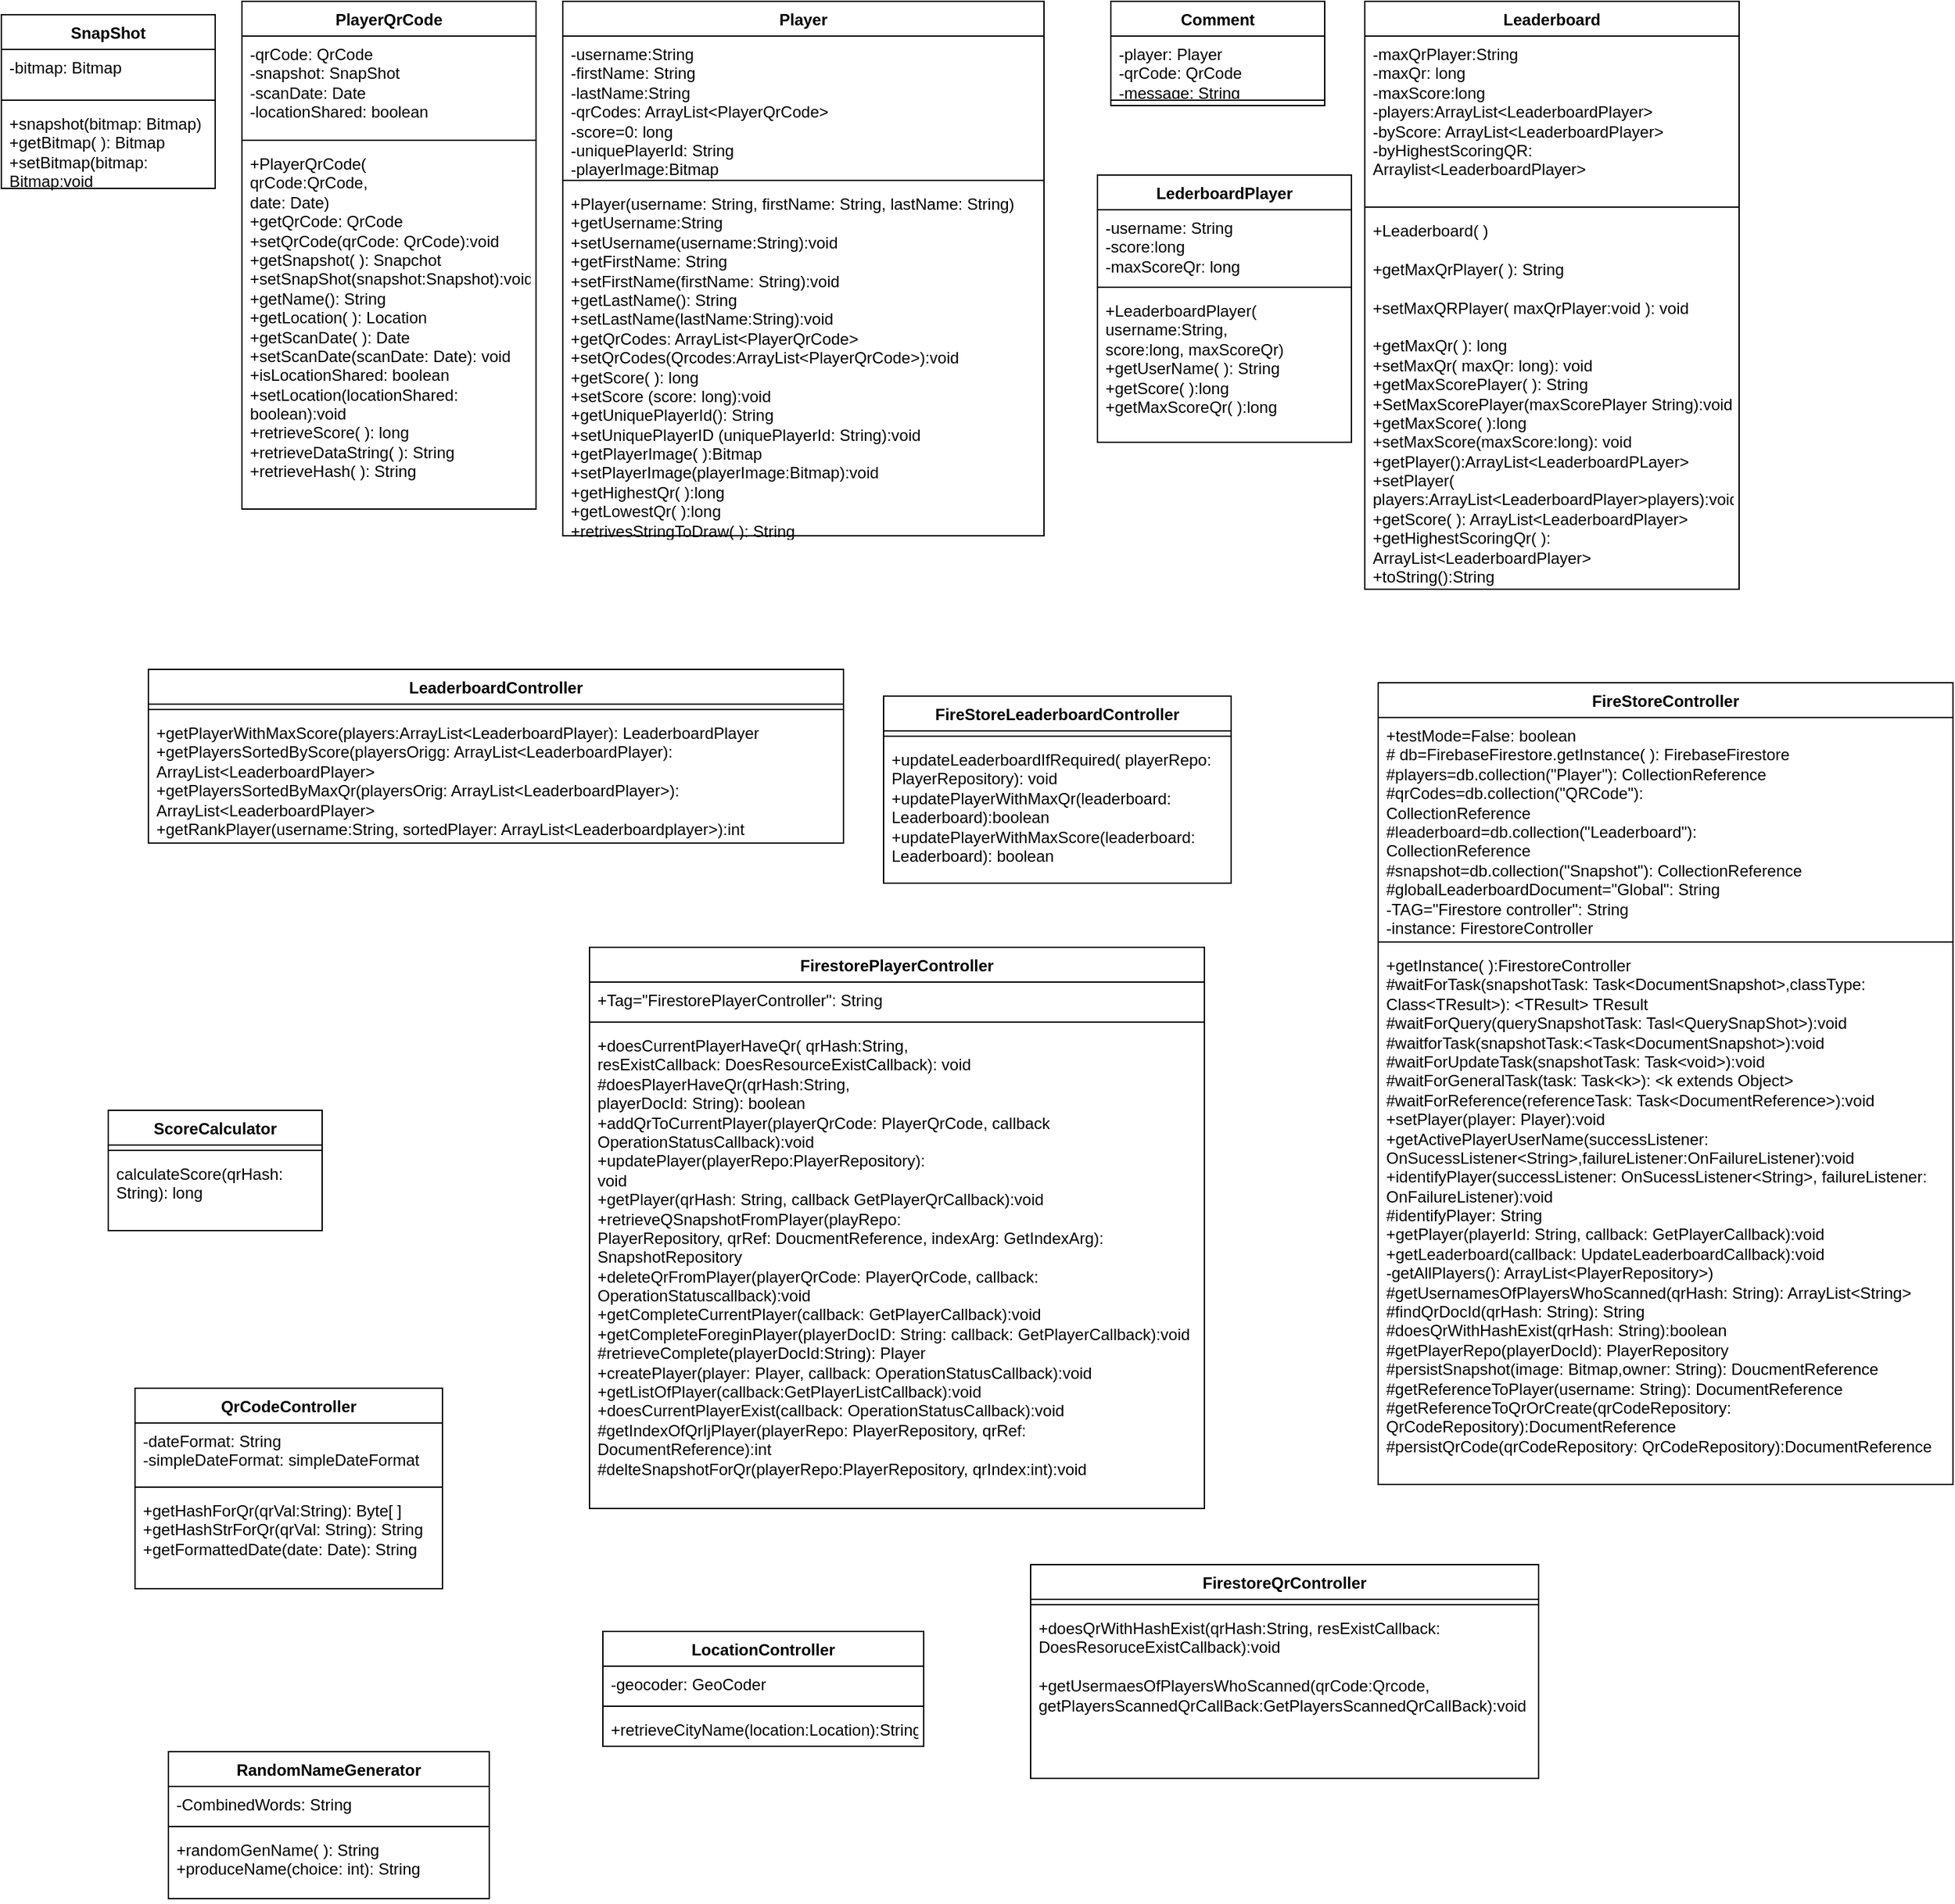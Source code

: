 <mxfile version="21.0.6" type="github">
  <diagram name="Page-1" id="iM3VnT9SyAMWZlAbuz2z">
    <mxGraphModel dx="1743" dy="1197" grid="1" gridSize="10" guides="1" tooltips="1" connect="1" arrows="1" fold="1" page="1" pageScale="1" pageWidth="850" pageHeight="1100" math="0" shadow="0">
      <root>
        <mxCell id="0" />
        <mxCell id="1" parent="0" />
        <mxCell id="nQNH612VHkfuGx5EY-RF-2" value="Comment" style="swimlane;fontStyle=1;align=center;verticalAlign=top;childLayout=stackLayout;horizontal=1;startSize=26;horizontalStack=0;resizeParent=1;resizeParentMax=0;resizeLast=0;collapsible=1;marginBottom=0;whiteSpace=wrap;html=1;" parent="1" vertex="1">
          <mxGeometry x="120" y="10" width="160" height="78" as="geometry" />
        </mxCell>
        <mxCell id="nQNH612VHkfuGx5EY-RF-3" value="-player: Player&lt;br&gt;-qrCode: QrCode&lt;br&gt;-message: String" style="text;strokeColor=none;fillColor=none;align=left;verticalAlign=top;spacingLeft=4;spacingRight=4;overflow=hidden;rotatable=0;points=[[0,0.5],[1,0.5]];portConstraint=eastwest;whiteSpace=wrap;html=1;" parent="nQNH612VHkfuGx5EY-RF-2" vertex="1">
          <mxGeometry y="26" width="160" height="44" as="geometry" />
        </mxCell>
        <mxCell id="nQNH612VHkfuGx5EY-RF-4" value="" style="line;strokeWidth=1;fillColor=none;align=left;verticalAlign=middle;spacingTop=-1;spacingLeft=3;spacingRight=3;rotatable=0;labelPosition=right;points=[];portConstraint=eastwest;strokeColor=inherit;" parent="nQNH612VHkfuGx5EY-RF-2" vertex="1">
          <mxGeometry y="70" width="160" height="8" as="geometry" />
        </mxCell>
        <mxCell id="nQNH612VHkfuGx5EY-RF-6" value="Leaderboard" style="swimlane;fontStyle=1;align=center;verticalAlign=top;childLayout=stackLayout;horizontal=1;startSize=26;horizontalStack=0;resizeParent=1;resizeParentMax=0;resizeLast=0;collapsible=1;marginBottom=0;whiteSpace=wrap;html=1;" parent="1" vertex="1">
          <mxGeometry x="310" y="10" width="280" height="440" as="geometry" />
        </mxCell>
        <mxCell id="nQNH612VHkfuGx5EY-RF-7" value="-maxQrPlayer:String&lt;br&gt;-maxQr: long&lt;br&gt;-maxScore:long&lt;br&gt;-players:ArrayList&amp;lt;LeaderboardPlayer&amp;gt;&lt;br&gt;-byScore: ArrayList&amp;lt;LeaderboardPlayer&amp;gt;&lt;br&gt;-byHighestScoringQR: Arraylist&amp;lt;LeaderboardPlayer&amp;gt;" style="text;strokeColor=none;fillColor=none;align=left;verticalAlign=top;spacingLeft=4;spacingRight=4;overflow=hidden;rotatable=0;points=[[0,0.5],[1,0.5]];portConstraint=eastwest;whiteSpace=wrap;html=1;" parent="nQNH612VHkfuGx5EY-RF-6" vertex="1">
          <mxGeometry y="26" width="280" height="124" as="geometry" />
        </mxCell>
        <mxCell id="nQNH612VHkfuGx5EY-RF-8" value="" style="line;strokeWidth=1;fillColor=none;align=left;verticalAlign=middle;spacingTop=-1;spacingLeft=3;spacingRight=3;rotatable=0;labelPosition=right;points=[];portConstraint=eastwest;strokeColor=inherit;" parent="nQNH612VHkfuGx5EY-RF-6" vertex="1">
          <mxGeometry y="150" width="280" height="8" as="geometry" />
        </mxCell>
        <mxCell id="nQNH612VHkfuGx5EY-RF-9" value="+Leaderboard( )&lt;br&gt;&lt;br&gt;+getMaxQrPlayer( ): String&lt;br&gt;&lt;br&gt;+setMaxQRPlayer( maxQrPlayer:void ): void&lt;br&gt;&lt;br&gt;+getMaxQr( ): long&lt;br&gt;+setMaxQr( maxQr: long): void&lt;br&gt;+getMaxScorePlayer( ): String&lt;br&gt;+SetMaxScorePlayer(maxScorePlayer String):void&lt;br&gt;+getMaxScore( ):long&lt;br&gt;+setMaxScore(maxScore:long): void&lt;br&gt;+getPlayer():ArrayList&amp;lt;LeaderboardPLayer&amp;gt;&lt;br&gt;+setPlayer( players:ArrayList&amp;lt;LeaderboardPlayer&amp;gt;players):void&lt;br&gt;+getScore( ): ArrayList&amp;lt;LeaderboardPlayer&amp;gt;&lt;br&gt;+getHighestScoringQr( ): ArrayList&amp;lt;LeaderboardPlayer&amp;gt;&lt;br&gt;+toString():String" style="text;strokeColor=none;fillColor=none;align=left;verticalAlign=top;spacingLeft=4;spacingRight=4;overflow=hidden;rotatable=0;points=[[0,0.5],[1,0.5]];portConstraint=eastwest;whiteSpace=wrap;html=1;" parent="nQNH612VHkfuGx5EY-RF-6" vertex="1">
          <mxGeometry y="158" width="280" height="282" as="geometry" />
        </mxCell>
        <mxCell id="nQNH612VHkfuGx5EY-RF-10" value="LederboardPlayer" style="swimlane;fontStyle=1;align=center;verticalAlign=top;childLayout=stackLayout;horizontal=1;startSize=26;horizontalStack=0;resizeParent=1;resizeParentMax=0;resizeLast=0;collapsible=1;marginBottom=0;whiteSpace=wrap;html=1;" parent="1" vertex="1">
          <mxGeometry x="110" y="140" width="190" height="200" as="geometry" />
        </mxCell>
        <mxCell id="nQNH612VHkfuGx5EY-RF-11" value="-username: String&lt;br&gt;-score:long&lt;br&gt;-maxScoreQr: long" style="text;strokeColor=none;fillColor=none;align=left;verticalAlign=top;spacingLeft=4;spacingRight=4;overflow=hidden;rotatable=0;points=[[0,0.5],[1,0.5]];portConstraint=eastwest;whiteSpace=wrap;html=1;" parent="nQNH612VHkfuGx5EY-RF-10" vertex="1">
          <mxGeometry y="26" width="190" height="54" as="geometry" />
        </mxCell>
        <mxCell id="nQNH612VHkfuGx5EY-RF-12" value="" style="line;strokeWidth=1;fillColor=none;align=left;verticalAlign=middle;spacingTop=-1;spacingLeft=3;spacingRight=3;rotatable=0;labelPosition=right;points=[];portConstraint=eastwest;strokeColor=inherit;" parent="nQNH612VHkfuGx5EY-RF-10" vertex="1">
          <mxGeometry y="80" width="190" height="8" as="geometry" />
        </mxCell>
        <mxCell id="nQNH612VHkfuGx5EY-RF-13" value="+LeaderboardPlayer(&lt;br&gt;username:String,&lt;br&gt;score:long, maxScoreQr)&lt;br&gt;+getUserName( ): String&lt;br&gt;+getScore( ):long&lt;br&gt;+getMaxScoreQr( ):long" style="text;strokeColor=none;fillColor=none;align=left;verticalAlign=top;spacingLeft=4;spacingRight=4;overflow=hidden;rotatable=0;points=[[0,0.5],[1,0.5]];portConstraint=eastwest;whiteSpace=wrap;html=1;" parent="nQNH612VHkfuGx5EY-RF-10" vertex="1">
          <mxGeometry y="88" width="190" height="112" as="geometry" />
        </mxCell>
        <mxCell id="nQNH612VHkfuGx5EY-RF-14" value="Player" style="swimlane;fontStyle=1;align=center;verticalAlign=top;childLayout=stackLayout;horizontal=1;startSize=26;horizontalStack=0;resizeParent=1;resizeParentMax=0;resizeLast=0;collapsible=1;marginBottom=0;whiteSpace=wrap;html=1;" parent="1" vertex="1">
          <mxGeometry x="-290" y="10" width="360" height="400" as="geometry" />
        </mxCell>
        <mxCell id="nQNH612VHkfuGx5EY-RF-15" value="-username:String&lt;br&gt;-firstName: String&lt;br&gt;-lastName:String&lt;br&gt;-qrCodes: ArrayList&amp;lt;PlayerQrCode&amp;gt;&lt;br&gt;-score=0: long&lt;br&gt;-uniquePlayerId: String&lt;br&gt;-playerImage:Bitmap" style="text;strokeColor=none;fillColor=none;align=left;verticalAlign=top;spacingLeft=4;spacingRight=4;overflow=hidden;rotatable=0;points=[[0,0.5],[1,0.5]];portConstraint=eastwest;whiteSpace=wrap;html=1;" parent="nQNH612VHkfuGx5EY-RF-14" vertex="1">
          <mxGeometry y="26" width="360" height="104" as="geometry" />
        </mxCell>
        <mxCell id="nQNH612VHkfuGx5EY-RF-16" value="" style="line;strokeWidth=1;fillColor=none;align=left;verticalAlign=middle;spacingTop=-1;spacingLeft=3;spacingRight=3;rotatable=0;labelPosition=right;points=[];portConstraint=eastwest;strokeColor=inherit;" parent="nQNH612VHkfuGx5EY-RF-14" vertex="1">
          <mxGeometry y="130" width="360" height="8" as="geometry" />
        </mxCell>
        <mxCell id="nQNH612VHkfuGx5EY-RF-17" value="+Player(username: String, firstName: String, lastName: String)&lt;br&gt;+getUsername:String&lt;br&gt;+setUsername(username:String):void&lt;br&gt;+getFirstName: String&lt;br&gt;+setFirstName(firstName: String):void&lt;br&gt;+getLastName(): String&lt;br&gt;+setLastName(lastName:String):void&lt;br&gt;+getQrCodes: ArrayList&amp;lt;PlayerQrCode&amp;gt;&lt;br&gt;+setQrCodes(Qrcodes:ArrayList&amp;lt;PlayerQrCode&amp;gt;):void&lt;br&gt;+getScore( ): long&lt;br&gt;+setScore (score: long):void&lt;br&gt;+getUniquePlayerId(): String&lt;br&gt;+setUniquePlayerID (uniquePlayerId: String):void&lt;br&gt;+getPlayerImage( ):Bitmap&lt;br&gt;+setPlayerImage(playerImage:Bitmap):void&lt;br&gt;+getHighestQr( ):long&lt;br&gt;+getLowestQr( ):long&lt;br&gt;+retrivesStringToDraw( ): String" style="text;strokeColor=none;fillColor=none;align=left;verticalAlign=top;spacingLeft=4;spacingRight=4;overflow=hidden;rotatable=0;points=[[0,0.5],[1,0.5]];portConstraint=eastwest;whiteSpace=wrap;html=1;" parent="nQNH612VHkfuGx5EY-RF-14" vertex="1">
          <mxGeometry y="138" width="360" height="262" as="geometry" />
        </mxCell>
        <mxCell id="nQNH612VHkfuGx5EY-RF-18" value="PlayerQrCode" style="swimlane;fontStyle=1;align=center;verticalAlign=top;childLayout=stackLayout;horizontal=1;startSize=26;horizontalStack=0;resizeParent=1;resizeParentMax=0;resizeLast=0;collapsible=1;marginBottom=0;whiteSpace=wrap;html=1;" parent="1" vertex="1">
          <mxGeometry x="-530" y="10" width="220" height="380" as="geometry" />
        </mxCell>
        <mxCell id="nQNH612VHkfuGx5EY-RF-19" value="-qrCode: QrCode&lt;br&gt;-snapshot: SnapShot&lt;br&gt;-scanDate: Date&lt;br&gt;-locationShared: boolean&lt;br&gt;" style="text;strokeColor=none;fillColor=none;align=left;verticalAlign=top;spacingLeft=4;spacingRight=4;overflow=hidden;rotatable=0;points=[[0,0.5],[1,0.5]];portConstraint=eastwest;whiteSpace=wrap;html=1;" parent="nQNH612VHkfuGx5EY-RF-18" vertex="1">
          <mxGeometry y="26" width="220" height="74" as="geometry" />
        </mxCell>
        <mxCell id="nQNH612VHkfuGx5EY-RF-20" value="" style="line;strokeWidth=1;fillColor=none;align=left;verticalAlign=middle;spacingTop=-1;spacingLeft=3;spacingRight=3;rotatable=0;labelPosition=right;points=[];portConstraint=eastwest;strokeColor=inherit;" parent="nQNH612VHkfuGx5EY-RF-18" vertex="1">
          <mxGeometry y="100" width="220" height="8" as="geometry" />
        </mxCell>
        <mxCell id="nQNH612VHkfuGx5EY-RF-21" value="+PlayerQrCode(&lt;br&gt;qrCode:QrCode,&lt;br&gt;date: Date)&lt;br&gt;+getQrCode: QrCode&lt;br&gt;+setQrCode(qrCode: QrCode):void&lt;br&gt;+getSnapshot( ): Snapchot&lt;br&gt;+setSnapShot(snapshot:Snapshot):void&lt;br&gt;+getName(): String&lt;br&gt;+getLocation( ): Location&lt;br&gt;+getScanDate( ): Date&lt;br&gt;+setScanDate(scanDate: Date): void&lt;br&gt;+isLocationShared: boolean&lt;br&gt;+setLocation(locationShared: boolean):void&lt;br&gt;+retrieveScore( ): long&lt;br&gt;+retrieveDataString( ): String&lt;br&gt;+retrieveHash( ): String" style="text;strokeColor=none;fillColor=none;align=left;verticalAlign=top;spacingLeft=4;spacingRight=4;overflow=hidden;rotatable=0;points=[[0,0.5],[1,0.5]];portConstraint=eastwest;whiteSpace=wrap;html=1;" parent="nQNH612VHkfuGx5EY-RF-18" vertex="1">
          <mxGeometry y="108" width="220" height="272" as="geometry" />
        </mxCell>
        <mxCell id="nQNH612VHkfuGx5EY-RF-22" value="SnapShot" style="swimlane;fontStyle=1;align=center;verticalAlign=top;childLayout=stackLayout;horizontal=1;startSize=26;horizontalStack=0;resizeParent=1;resizeParentMax=0;resizeLast=0;collapsible=1;marginBottom=0;whiteSpace=wrap;html=1;" parent="1" vertex="1">
          <mxGeometry x="-710" y="20" width="160" height="130" as="geometry" />
        </mxCell>
        <mxCell id="nQNH612VHkfuGx5EY-RF-23" value="-bitmap: Bitmap&lt;br&gt;" style="text;strokeColor=none;fillColor=none;align=left;verticalAlign=top;spacingLeft=4;spacingRight=4;overflow=hidden;rotatable=0;points=[[0,0.5],[1,0.5]];portConstraint=eastwest;whiteSpace=wrap;html=1;" parent="nQNH612VHkfuGx5EY-RF-22" vertex="1">
          <mxGeometry y="26" width="160" height="34" as="geometry" />
        </mxCell>
        <mxCell id="nQNH612VHkfuGx5EY-RF-24" value="" style="line;strokeWidth=1;fillColor=none;align=left;verticalAlign=middle;spacingTop=-1;spacingLeft=3;spacingRight=3;rotatable=0;labelPosition=right;points=[];portConstraint=eastwest;strokeColor=inherit;" parent="nQNH612VHkfuGx5EY-RF-22" vertex="1">
          <mxGeometry y="60" width="160" height="8" as="geometry" />
        </mxCell>
        <mxCell id="nQNH612VHkfuGx5EY-RF-25" value="+snapshot(bitmap: Bitmap)&lt;br&gt;+getBitmap( ): Bitmap&lt;br&gt;+setBitmap(bitmap: Bitmap:void" style="text;strokeColor=none;fillColor=none;align=left;verticalAlign=top;spacingLeft=4;spacingRight=4;overflow=hidden;rotatable=0;points=[[0,0.5],[1,0.5]];portConstraint=eastwest;whiteSpace=wrap;html=1;" parent="nQNH612VHkfuGx5EY-RF-22" vertex="1">
          <mxGeometry y="68" width="160" height="62" as="geometry" />
        </mxCell>
        <mxCell id="nQNH612VHkfuGx5EY-RF-30" value="FireStoreController" style="swimlane;fontStyle=1;align=center;verticalAlign=top;childLayout=stackLayout;horizontal=1;startSize=26;horizontalStack=0;resizeParent=1;resizeParentMax=0;resizeLast=0;collapsible=1;marginBottom=0;whiteSpace=wrap;html=1;" parent="1" vertex="1">
          <mxGeometry x="320" y="520" width="430" height="600" as="geometry" />
        </mxCell>
        <mxCell id="nQNH612VHkfuGx5EY-RF-31" value="+testMode=False: boolean&lt;br&gt;# db=FirebaseFirestore.getInstance( ): FirebaseFirestore&lt;br&gt;#players=db.collection(&quot;Player&quot;): CollectionReference&lt;br&gt;#qrCodes=db.collection(&quot;QRCode&quot;):&lt;br&gt;CollectionReference&lt;br&gt;#leaderboard=db.collection(&quot;Leaderboard&quot;):&lt;br&gt;CollectionReference&lt;br&gt;#snapshot=db.collection(&quot;Snapshot&quot;): CollectionReference&lt;br&gt;#globalLeaderboardDocument=&quot;Global&quot;: String&lt;br&gt;-TAG=&quot;Firestore controller&quot;: String&lt;br&gt;-instance: FirestoreController" style="text;strokeColor=none;fillColor=none;align=left;verticalAlign=top;spacingLeft=4;spacingRight=4;overflow=hidden;rotatable=0;points=[[0,0.5],[1,0.5]];portConstraint=eastwest;whiteSpace=wrap;html=1;" parent="nQNH612VHkfuGx5EY-RF-30" vertex="1">
          <mxGeometry y="26" width="430" height="164" as="geometry" />
        </mxCell>
        <mxCell id="nQNH612VHkfuGx5EY-RF-32" value="" style="line;strokeWidth=1;fillColor=none;align=left;verticalAlign=middle;spacingTop=-1;spacingLeft=3;spacingRight=3;rotatable=0;labelPosition=right;points=[];portConstraint=eastwest;strokeColor=inherit;" parent="nQNH612VHkfuGx5EY-RF-30" vertex="1">
          <mxGeometry y="190" width="430" height="8" as="geometry" />
        </mxCell>
        <mxCell id="nQNH612VHkfuGx5EY-RF-33" value="+getInstance( ):FirestoreController&lt;br&gt;#waitForTask(snapshotTask: Task&amp;lt;DocumentSnapshot&amp;gt;,classType: Class&amp;lt;TResult&amp;gt;): &amp;lt;TResult&amp;gt; TResult&lt;br&gt;#waitForQuery(querySnapshotTask: Tasl&amp;lt;QuerySnapShot&amp;gt;):void&lt;br&gt;#waitforTask(snapshotTask:&amp;lt;Task&amp;lt;DocumentSnapshot&amp;gt;):void&lt;br&gt;#waitForUpdateTask(snapshotTask: Task&amp;lt;void&amp;gt;):void&lt;br&gt;#waitForGeneralTask(task: Task&amp;lt;k&amp;gt;): &amp;lt;k extends Object&amp;gt;&lt;br&gt;#waitForReference(referenceTask: Task&amp;lt;DocumentReference&amp;gt;):void&lt;br&gt;+setPlayer(player: Player):void&lt;br&gt;+getActivePlayerUserName(successListener:&lt;br&gt;OnSucessListener&amp;lt;String&amp;gt;,failureListener:OnFailureListener):void&lt;br&gt;+identifyPlayer(successListener: OnSucessListener&amp;lt;String&amp;gt;, failureListener: OnFailureListener):void&lt;br&gt;#identifyPlayer: String&lt;br&gt;+getPlayer(playerId: String, callback: GetPlayerCallback):void&lt;br&gt;+getLeaderboard(callback: UpdateLeaderboardCallback):void&lt;br&gt;-getAllPlayers(): ArrayList&amp;lt;PlayerRepository&amp;gt;)&lt;br&gt;#getUsernamesOfPlayersWhoScanned(qrHash: String): ArrayList&amp;lt;String&amp;gt;&lt;br&gt;#findQrDocId(qrHash: String): String&lt;br&gt;#doesQrWithHashExist(qrHash: String):boolean&lt;br&gt;#getPlayerRepo(playerDocId): PlayerRepository&lt;br&gt;#persistSnapshot(image: Bitmap,owner: String): DoucmentReference&lt;br&gt;#getReferenceToPlayer(username: String): DocumentReference&lt;br&gt;#getReferenceToQrOrCreate(qrCodeRepository: QrCodeRepository):DocumentReference&lt;br&gt;#persistQrCode(qrCodeRepository: QrCodeRepository):DocumentReference&lt;br&gt;" style="text;strokeColor=none;fillColor=none;align=left;verticalAlign=top;spacingLeft=4;spacingRight=4;overflow=hidden;rotatable=0;points=[[0,0.5],[1,0.5]];portConstraint=eastwest;whiteSpace=wrap;html=1;" parent="nQNH612VHkfuGx5EY-RF-30" vertex="1">
          <mxGeometry y="198" width="430" height="402" as="geometry" />
        </mxCell>
        <mxCell id="GJ8ESOO0SuFdvQ9mrWzl-1" value="FireStoreLeaderboardController" style="swimlane;fontStyle=1;align=center;verticalAlign=top;childLayout=stackLayout;horizontal=1;startSize=26;horizontalStack=0;resizeParent=1;resizeParentMax=0;resizeLast=0;collapsible=1;marginBottom=0;whiteSpace=wrap;html=1;" vertex="1" parent="1">
          <mxGeometry x="-50" y="530" width="260" height="140" as="geometry" />
        </mxCell>
        <mxCell id="GJ8ESOO0SuFdvQ9mrWzl-3" value="" style="line;strokeWidth=1;fillColor=none;align=left;verticalAlign=middle;spacingTop=-1;spacingLeft=3;spacingRight=3;rotatable=0;labelPosition=right;points=[];portConstraint=eastwest;strokeColor=inherit;" vertex="1" parent="GJ8ESOO0SuFdvQ9mrWzl-1">
          <mxGeometry y="26" width="260" height="8" as="geometry" />
        </mxCell>
        <mxCell id="GJ8ESOO0SuFdvQ9mrWzl-4" value="+updateLeaderboardIfRequired( playerRepo:&lt;br&gt;PlayerRepository): void&lt;br&gt;+updatePlayerWithMaxQr(leaderboard: Leaderboard):boolean&lt;br&gt;+updatePlayerWithMaxScore(leaderboard: Leaderboard): boolean" style="text;strokeColor=none;fillColor=none;align=left;verticalAlign=top;spacingLeft=4;spacingRight=4;overflow=hidden;rotatable=0;points=[[0,0.5],[1,0.5]];portConstraint=eastwest;whiteSpace=wrap;html=1;" vertex="1" parent="GJ8ESOO0SuFdvQ9mrWzl-1">
          <mxGeometry y="34" width="260" height="106" as="geometry" />
        </mxCell>
        <mxCell id="GJ8ESOO0SuFdvQ9mrWzl-5" value="FirestorePlayerController" style="swimlane;fontStyle=1;align=center;verticalAlign=top;childLayout=stackLayout;horizontal=1;startSize=26;horizontalStack=0;resizeParent=1;resizeParentMax=0;resizeLast=0;collapsible=1;marginBottom=0;whiteSpace=wrap;html=1;" vertex="1" parent="1">
          <mxGeometry x="-270" y="718" width="460" height="420" as="geometry" />
        </mxCell>
        <mxCell id="GJ8ESOO0SuFdvQ9mrWzl-6" value="+Tag=&quot;FirestorePlayerController&quot;: String" style="text;strokeColor=none;fillColor=none;align=left;verticalAlign=top;spacingLeft=4;spacingRight=4;overflow=hidden;rotatable=0;points=[[0,0.5],[1,0.5]];portConstraint=eastwest;whiteSpace=wrap;html=1;" vertex="1" parent="GJ8ESOO0SuFdvQ9mrWzl-5">
          <mxGeometry y="26" width="460" height="26" as="geometry" />
        </mxCell>
        <mxCell id="GJ8ESOO0SuFdvQ9mrWzl-7" value="" style="line;strokeWidth=1;fillColor=none;align=left;verticalAlign=middle;spacingTop=-1;spacingLeft=3;spacingRight=3;rotatable=0;labelPosition=right;points=[];portConstraint=eastwest;strokeColor=inherit;" vertex="1" parent="GJ8ESOO0SuFdvQ9mrWzl-5">
          <mxGeometry y="52" width="460" height="8" as="geometry" />
        </mxCell>
        <mxCell id="GJ8ESOO0SuFdvQ9mrWzl-8" value="+doesCurrentPlayerHaveQr( qrHash:String,&lt;br&gt;resExistCallback: DoesResourceExistCallback): void&lt;br&gt;#doesPlayerHaveQr(qrHash:String,&lt;br&gt;playerDocId: String): boolean&lt;br&gt;+addQrToCurrentPlayer(playerQrCode: PlayerQrCode, callback OperationStatusCallback):void&lt;br&gt;+updatePlayer(playerRepo:PlayerRepository):&lt;br&gt;void&lt;br&gt;+getPlayer(qrHash: String, callback GetPlayerQrCallback):void&lt;br&gt;+retrieveQSnapshotFromPlayer(playRepo:&lt;br&gt;PlayerRepository, qrRef: DoucmentReference, indexArg: GetIndexArg): SnapshotRepository&lt;br&gt;+deleteQrFromPlayer(playerQrCode: PlayerQrCode, callback: OperationStatuscallback):void&lt;br&gt;+getCompleteCurrentPlayer(callback: GetPlayerCallback):void&lt;br&gt;+getCompleteForeginPlayer(playerDocID: String: callback: GetPlayerCallback):void&lt;br&gt;#retrieveComplete(playerDocId:String): Player&lt;br&gt;+createPlayer(player: Player, callback: OperationStatusCallback):void&lt;br&gt;+getListOfPlayer(callback:GetPlayerListCallback):void&lt;br&gt;+doesCurrentPlayerExist(callback: OperationStatusCallback):void&lt;br&gt;#getIndexOfQrIjPlayer(playerRepo: PlayerRepository, qrRef: DocumentReference):int&lt;br&gt;#delteSnapshotForQr(playerRepo:PlayerRepository, qrIndex:int):void" style="text;strokeColor=none;fillColor=none;align=left;verticalAlign=top;spacingLeft=4;spacingRight=4;overflow=hidden;rotatable=0;points=[[0,0.5],[1,0.5]];portConstraint=eastwest;whiteSpace=wrap;html=1;" vertex="1" parent="GJ8ESOO0SuFdvQ9mrWzl-5">
          <mxGeometry y="60" width="460" height="360" as="geometry" />
        </mxCell>
        <mxCell id="GJ8ESOO0SuFdvQ9mrWzl-9" value="FirestoreQrController" style="swimlane;fontStyle=1;align=center;verticalAlign=top;childLayout=stackLayout;horizontal=1;startSize=26;horizontalStack=0;resizeParent=1;resizeParentMax=0;resizeLast=0;collapsible=1;marginBottom=0;whiteSpace=wrap;html=1;" vertex="1" parent="1">
          <mxGeometry x="60" y="1180" width="380" height="160" as="geometry" />
        </mxCell>
        <mxCell id="GJ8ESOO0SuFdvQ9mrWzl-11" value="" style="line;strokeWidth=1;fillColor=none;align=left;verticalAlign=middle;spacingTop=-1;spacingLeft=3;spacingRight=3;rotatable=0;labelPosition=right;points=[];portConstraint=eastwest;strokeColor=inherit;" vertex="1" parent="GJ8ESOO0SuFdvQ9mrWzl-9">
          <mxGeometry y="26" width="380" height="8" as="geometry" />
        </mxCell>
        <mxCell id="GJ8ESOO0SuFdvQ9mrWzl-12" value="+doesQrWithHashExist(qrHash:String, resExistCallback: DoesResoruceExistCallback):void&lt;br&gt;&lt;br&gt;+getUsermaesOfPlayersWhoScanned(qrCode:Qrcode,&lt;br&gt;getPlayersScannedQrCallBack:GetPlayersScannedQrCallBack):void" style="text;strokeColor=none;fillColor=none;align=left;verticalAlign=top;spacingLeft=4;spacingRight=4;overflow=hidden;rotatable=0;points=[[0,0.5],[1,0.5]];portConstraint=eastwest;whiteSpace=wrap;html=1;" vertex="1" parent="GJ8ESOO0SuFdvQ9mrWzl-9">
          <mxGeometry y="34" width="380" height="126" as="geometry" />
        </mxCell>
        <mxCell id="GJ8ESOO0SuFdvQ9mrWzl-13" value="LeaderboardController" style="swimlane;fontStyle=1;align=center;verticalAlign=top;childLayout=stackLayout;horizontal=1;startSize=26;horizontalStack=0;resizeParent=1;resizeParentMax=0;resizeLast=0;collapsible=1;marginBottom=0;whiteSpace=wrap;html=1;" vertex="1" parent="1">
          <mxGeometry x="-600" y="510" width="520" height="130" as="geometry" />
        </mxCell>
        <mxCell id="GJ8ESOO0SuFdvQ9mrWzl-15" value="" style="line;strokeWidth=1;fillColor=none;align=left;verticalAlign=middle;spacingTop=-1;spacingLeft=3;spacingRight=3;rotatable=0;labelPosition=right;points=[];portConstraint=eastwest;strokeColor=inherit;" vertex="1" parent="GJ8ESOO0SuFdvQ9mrWzl-13">
          <mxGeometry y="26" width="520" height="8" as="geometry" />
        </mxCell>
        <mxCell id="GJ8ESOO0SuFdvQ9mrWzl-16" value="+getPlayerWithMaxScore(players:ArrayList&amp;lt;LeaderboardPlayer): LeaderboardPlayer&lt;br&gt;+getPlayersSortedByScore(playersOrigg: ArrayList&amp;lt;LeaderboardPlayer): ArrayList&amp;lt;LeaderboardPlayer&amp;gt;&lt;br&gt;+getPlayersSortedByMaxQr(playersOrig: ArrayList&amp;lt;LeaderboardPlayer&amp;gt;): ArrayList&amp;lt;LeaderboardPlayer&amp;gt;&lt;br&gt;+getRankPlayer(username:String, sortedPlayer: ArrayList&amp;lt;Leaderboardplayer&amp;gt;):int" style="text;strokeColor=none;fillColor=none;align=left;verticalAlign=top;spacingLeft=4;spacingRight=4;overflow=hidden;rotatable=0;points=[[0,0.5],[1,0.5]];portConstraint=eastwest;whiteSpace=wrap;html=1;" vertex="1" parent="GJ8ESOO0SuFdvQ9mrWzl-13">
          <mxGeometry y="34" width="520" height="96" as="geometry" />
        </mxCell>
        <mxCell id="GJ8ESOO0SuFdvQ9mrWzl-17" value="LocationController" style="swimlane;fontStyle=1;align=center;verticalAlign=top;childLayout=stackLayout;horizontal=1;startSize=26;horizontalStack=0;resizeParent=1;resizeParentMax=0;resizeLast=0;collapsible=1;marginBottom=0;whiteSpace=wrap;html=1;" vertex="1" parent="1">
          <mxGeometry x="-260" y="1230" width="240" height="86" as="geometry" />
        </mxCell>
        <mxCell id="GJ8ESOO0SuFdvQ9mrWzl-18" value="-geocoder: GeoCoder" style="text;strokeColor=none;fillColor=none;align=left;verticalAlign=top;spacingLeft=4;spacingRight=4;overflow=hidden;rotatable=0;points=[[0,0.5],[1,0.5]];portConstraint=eastwest;whiteSpace=wrap;html=1;" vertex="1" parent="GJ8ESOO0SuFdvQ9mrWzl-17">
          <mxGeometry y="26" width="240" height="26" as="geometry" />
        </mxCell>
        <mxCell id="GJ8ESOO0SuFdvQ9mrWzl-19" value="" style="line;strokeWidth=1;fillColor=none;align=left;verticalAlign=middle;spacingTop=-1;spacingLeft=3;spacingRight=3;rotatable=0;labelPosition=right;points=[];portConstraint=eastwest;strokeColor=inherit;" vertex="1" parent="GJ8ESOO0SuFdvQ9mrWzl-17">
          <mxGeometry y="52" width="240" height="8" as="geometry" />
        </mxCell>
        <mxCell id="GJ8ESOO0SuFdvQ9mrWzl-20" value="+retrieveCityName(location:Location):String" style="text;strokeColor=none;fillColor=none;align=left;verticalAlign=top;spacingLeft=4;spacingRight=4;overflow=hidden;rotatable=0;points=[[0,0.5],[1,0.5]];portConstraint=eastwest;whiteSpace=wrap;html=1;" vertex="1" parent="GJ8ESOO0SuFdvQ9mrWzl-17">
          <mxGeometry y="60" width="240" height="26" as="geometry" />
        </mxCell>
        <mxCell id="GJ8ESOO0SuFdvQ9mrWzl-21" value="QrCodeController" style="swimlane;fontStyle=1;align=center;verticalAlign=top;childLayout=stackLayout;horizontal=1;startSize=26;horizontalStack=0;resizeParent=1;resizeParentMax=0;resizeLast=0;collapsible=1;marginBottom=0;whiteSpace=wrap;html=1;" vertex="1" parent="1">
          <mxGeometry x="-610" y="1048" width="230" height="150" as="geometry" />
        </mxCell>
        <mxCell id="GJ8ESOO0SuFdvQ9mrWzl-22" value="-dateFormat: String&lt;br&gt;-simpleDateFormat: simpleDateFormat" style="text;strokeColor=none;fillColor=none;align=left;verticalAlign=top;spacingLeft=4;spacingRight=4;overflow=hidden;rotatable=0;points=[[0,0.5],[1,0.5]];portConstraint=eastwest;whiteSpace=wrap;html=1;" vertex="1" parent="GJ8ESOO0SuFdvQ9mrWzl-21">
          <mxGeometry y="26" width="230" height="44" as="geometry" />
        </mxCell>
        <mxCell id="GJ8ESOO0SuFdvQ9mrWzl-23" value="" style="line;strokeWidth=1;fillColor=none;align=left;verticalAlign=middle;spacingTop=-1;spacingLeft=3;spacingRight=3;rotatable=0;labelPosition=right;points=[];portConstraint=eastwest;strokeColor=inherit;" vertex="1" parent="GJ8ESOO0SuFdvQ9mrWzl-21">
          <mxGeometry y="70" width="230" height="8" as="geometry" />
        </mxCell>
        <mxCell id="GJ8ESOO0SuFdvQ9mrWzl-24" value="+getHashForQr(qrVal:String): Byte[ ]&lt;br&gt;+getHashStrForQr(qrVal: String): String&lt;br&gt;+getFormattedDate(date: Date): String" style="text;strokeColor=none;fillColor=none;align=left;verticalAlign=top;spacingLeft=4;spacingRight=4;overflow=hidden;rotatable=0;points=[[0,0.5],[1,0.5]];portConstraint=eastwest;whiteSpace=wrap;html=1;" vertex="1" parent="GJ8ESOO0SuFdvQ9mrWzl-21">
          <mxGeometry y="78" width="230" height="72" as="geometry" />
        </mxCell>
        <mxCell id="GJ8ESOO0SuFdvQ9mrWzl-25" value="RandomNameGenerator" style="swimlane;fontStyle=1;align=center;verticalAlign=top;childLayout=stackLayout;horizontal=1;startSize=26;horizontalStack=0;resizeParent=1;resizeParentMax=0;resizeLast=0;collapsible=1;marginBottom=0;whiteSpace=wrap;html=1;" vertex="1" parent="1">
          <mxGeometry x="-585" y="1320" width="240" height="110" as="geometry" />
        </mxCell>
        <mxCell id="GJ8ESOO0SuFdvQ9mrWzl-26" value="-CombinedWords: String" style="text;strokeColor=none;fillColor=none;align=left;verticalAlign=top;spacingLeft=4;spacingRight=4;overflow=hidden;rotatable=0;points=[[0,0.5],[1,0.5]];portConstraint=eastwest;whiteSpace=wrap;html=1;" vertex="1" parent="GJ8ESOO0SuFdvQ9mrWzl-25">
          <mxGeometry y="26" width="240" height="26" as="geometry" />
        </mxCell>
        <mxCell id="GJ8ESOO0SuFdvQ9mrWzl-27" value="" style="line;strokeWidth=1;fillColor=none;align=left;verticalAlign=middle;spacingTop=-1;spacingLeft=3;spacingRight=3;rotatable=0;labelPosition=right;points=[];portConstraint=eastwest;strokeColor=inherit;" vertex="1" parent="GJ8ESOO0SuFdvQ9mrWzl-25">
          <mxGeometry y="52" width="240" height="8" as="geometry" />
        </mxCell>
        <mxCell id="GJ8ESOO0SuFdvQ9mrWzl-28" value="+randomGenName( ): String&lt;br&gt;+produceName(choice: int): String" style="text;strokeColor=none;fillColor=none;align=left;verticalAlign=top;spacingLeft=4;spacingRight=4;overflow=hidden;rotatable=0;points=[[0,0.5],[1,0.5]];portConstraint=eastwest;whiteSpace=wrap;html=1;" vertex="1" parent="GJ8ESOO0SuFdvQ9mrWzl-25">
          <mxGeometry y="60" width="240" height="50" as="geometry" />
        </mxCell>
        <mxCell id="GJ8ESOO0SuFdvQ9mrWzl-29" value="ScoreCalculator" style="swimlane;fontStyle=1;align=center;verticalAlign=top;childLayout=stackLayout;horizontal=1;startSize=26;horizontalStack=0;resizeParent=1;resizeParentMax=0;resizeLast=0;collapsible=1;marginBottom=0;whiteSpace=wrap;html=1;" vertex="1" parent="1">
          <mxGeometry x="-630" y="840" width="160" height="90" as="geometry" />
        </mxCell>
        <mxCell id="GJ8ESOO0SuFdvQ9mrWzl-31" value="" style="line;strokeWidth=1;fillColor=none;align=left;verticalAlign=middle;spacingTop=-1;spacingLeft=3;spacingRight=3;rotatable=0;labelPosition=right;points=[];portConstraint=eastwest;strokeColor=inherit;" vertex="1" parent="GJ8ESOO0SuFdvQ9mrWzl-29">
          <mxGeometry y="26" width="160" height="8" as="geometry" />
        </mxCell>
        <mxCell id="GJ8ESOO0SuFdvQ9mrWzl-32" value="calculateScore(qrHash: String): long" style="text;strokeColor=none;fillColor=none;align=left;verticalAlign=top;spacingLeft=4;spacingRight=4;overflow=hidden;rotatable=0;points=[[0,0.5],[1,0.5]];portConstraint=eastwest;whiteSpace=wrap;html=1;" vertex="1" parent="GJ8ESOO0SuFdvQ9mrWzl-29">
          <mxGeometry y="34" width="160" height="56" as="geometry" />
        </mxCell>
      </root>
    </mxGraphModel>
  </diagram>
</mxfile>
